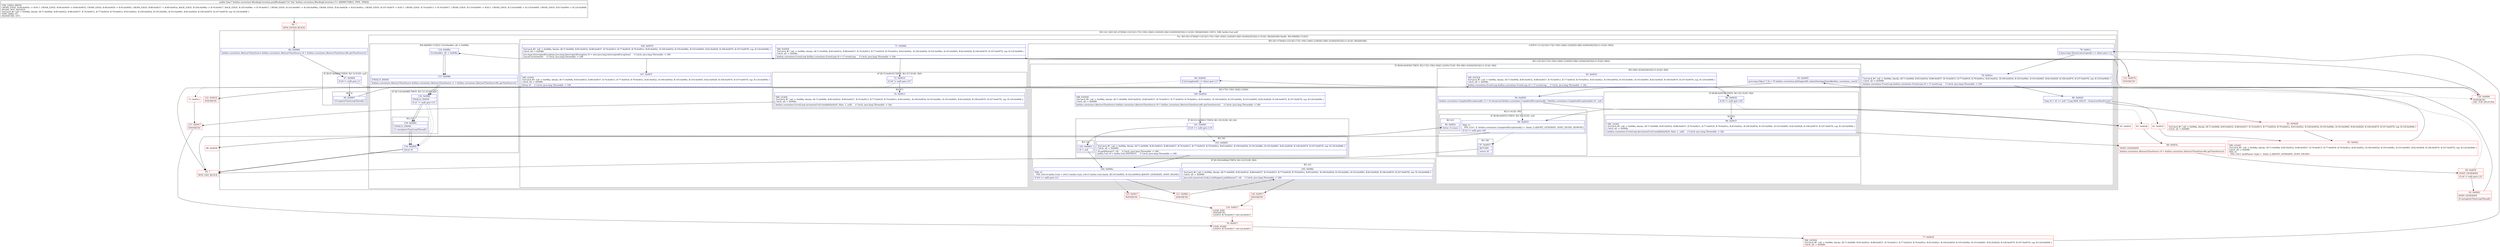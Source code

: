 digraph "CFG forkotlinx.coroutines.BlockingCoroutine.joinBlocking()Ljava\/lang\/Object;" {
subgraph cluster_Region_2127937437 {
label = "R(3:1|(1:3)|(5:5|(1:47)(0)|(3:12|13|(3:17|(1:19)(1:26)|(1:22)(0))(5:28|(1:42)(0)|34|35|(2:(1:41)|(1:38))))|45|46)) | DECL_VAR: kotlin.Unit null\l";
node [shape=record,color=blue];
Node_66 [shape=record,label="{66\:\ 0x0000|kotlinx.coroutines.AbstractTimeSource kotlinx.coroutines.AbstractTimeSource r0 = kotlinx.coroutines.AbstractTimeSourceKt.getTimeSource()\l}"];
subgraph cluster_IfRegion_1978685223 {
label = "IF [B:67:0x0004] THEN: R(1:3) ELSE: null";
node [shape=record,color=blue];
Node_67 [shape=record,label="{67\:\ 0x0004|if (r0 != null) goto L3\l}"];
subgraph cluster_Region_1478851541 {
label = "R(1:3)";
node [shape=record,color=blue];
Node_69 [shape=record,label="{69\:\ 0x0007|r0.registerTimeLoopThread()\l}"];
}
}
subgraph cluster_TryCatchRegion_795101113 {
label = "Try: R(5:5|(1:47)(0)|(3:12|13|(3:17|(1:19)(1:26)|(1:22)(0))(5:28|(1:42)(0)|34|35|(2:(1:41)|(1:38))))|45|46) finally: R(4:48|49|(1:51)|52)";
node [shape=record,color=blue];
subgraph cluster_Region_1894695131 {
label = "R(5:5|(1:47)(0)|(3:12|13|(3:17|(1:19)(1:26)|(1:22)(0))(5:28|(1:42)(0)|34|35|(2:(1:41)|(1:38))))|45|46)";
node [shape=record,color=blue];
Node_71 [shape=record,label="{71\:\ 0x000b|TRY_ENTER\lTryCatch #1 \{all \-\> 0x008a, blocks: (B:71:0x000b, B:85:0x0032, B:88:0x0037, B:74:0x0013, B:77:0x0018, B:79:0x001e, B:83:0x002c, B:100:0x005d, B:105:0x006c, B:103:0x0065, B:82:0x0028, B:106:0x0070, B:107:0x007f), top: B:120:0x000b \}\lCatch: all \-\> 0x008a\l|kotlinx.coroutines.EventLoop kotlinx.coroutines.EventLoop r0 = r7.eventLoop     \/\/ Catch: java.lang.Throwable \-\> L8a\l}"];
subgraph cluster_IfRegion_1110238400 {
label = "IF [B:72:0x0010] THEN: R(1:47) ELSE: R(0)";
node [shape=record,color=blue];
Node_72 [shape=record,label="{72\:\ 0x0010|if (r0 != null) goto L47\l}"];
subgraph cluster_Region_1883629351 {
label = "R(1:47)";
node [shape=record,color=blue];
Node_74 [shape=record,label="{74\:\ 0x0013|TRY_LEAVE\lTryCatch #1 \{all \-\> 0x008a, blocks: (B:71:0x000b, B:85:0x0032, B:88:0x0037, B:74:0x0013, B:77:0x0018, B:79:0x001e, B:83:0x002c, B:100:0x005d, B:105:0x006c, B:103:0x0065, B:82:0x0028, B:106:0x0070, B:107:0x007f), top: B:120:0x000b \}\lCatch: all \-\> 0x008a\l|kotlinx.coroutines.EventLoop.incrementUseCount$default(r0, false, 1, null)     \/\/ Catch: java.lang.Throwable \-\> L8a\l}"];
}
subgraph cluster_Region_1822308918 {
label = "R(0)";
node [shape=record,color=blue];
}
}
subgraph cluster_LoopRegion_149871685 {
label = "LOOP:0: (3:12|13|(3:17|(1:19)(1:26)|(1:22)(0))(5:28|(1:42)(0)|34|35|(2:(1:41)|(1:38))))";
node [shape=record,color=blue];
Node_78 [shape=record,label="{78\:\ 0x001c|if (java.lang.Thread.interrupted() == false) goto L12\l}"];
subgraph cluster_Region_1154628222 {
label = "R(3:12|13|(3:17|(1:19)(1:26)|(1:22)(0))(5:28|(1:42)(0)|34|35|(2:(1:41)|(1:38))))";
node [shape=record,color=blue];
Node_79 [shape=record,label="{79\:\ 0x001e|TryCatch #1 \{all \-\> 0x008a, blocks: (B:71:0x000b, B:85:0x0032, B:88:0x0037, B:74:0x0013, B:77:0x0018, B:79:0x001e, B:83:0x002c, B:100:0x005d, B:105:0x006c, B:103:0x0065, B:82:0x0028, B:106:0x0070, B:107:0x007f), top: B:120:0x000b \}\lCatch: all \-\> 0x0080\l|kotlinx.coroutines.EventLoop kotlinx.coroutines.EventLoop r0 = r7.eventLoop     \/\/ Catch: java.lang.Throwable \-\> L80\l}"];
Node_80 [shape=record,label="{80\:\ 0x0020|long r4 = r0 == null ? Long.MAX_VALUE : r0.processNextEvent()\l}"];
subgraph cluster_IfRegion_93305903 {
label = "IF [B:84:0x0030] THEN: R(3:17|(1:19)(1:26)|(1:22)(0)) ELSE: R(5:28|(1:42)(0)|34|35|(2:(1:41)|(1:38)))";
node [shape=record,color=blue];
Node_84 [shape=record,label="{84\:\ 0x0030|if (isCompleted() == false) goto L17\l}"];
subgraph cluster_Region_1707124704 {
label = "R(3:17|(1:19)(1:26)|(1:22)(0))";
node [shape=record,color=blue];
Node_100 [shape=record,label="{100\:\ 0x005d|TRY_ENTER\lTryCatch #1 \{all \-\> 0x008a, blocks: (B:71:0x000b, B:85:0x0032, B:88:0x0037, B:74:0x0013, B:77:0x0018, B:79:0x001e, B:83:0x002c, B:100:0x005d, B:105:0x006c, B:103:0x0065, B:82:0x0028, B:106:0x0070, B:107:0x007f), top: B:120:0x000b \}\lCatch: all \-\> 0x0080\l|kotlinx.coroutines.AbstractTimeSource kotlinx.coroutines.AbstractTimeSource r0 = kotlinx.coroutines.AbstractTimeSourceKt.getTimeSource()     \/\/ Catch: java.lang.Throwable \-\> L80\l}"];
subgraph cluster_IfRegion_1204762521 {
label = "IF [B:101:0x0061] THEN: R(1:19) ELSE: R(1:26)";
node [shape=record,color=blue];
Node_101 [shape=record,label="{101\:\ 0x0061|if (r0 == null) goto L19\l}"];
subgraph cluster_Region_1772114047 {
label = "R(1:19)";
node [shape=record,color=blue];
Node_102 [shape=record,label="{102\:\ 0x0063|r0 = null\l}"];
}
subgraph cluster_Region_1111282215 {
label = "R(1:26)";
node [shape=record,color=blue];
Node_103 [shape=record,label="{103\:\ 0x0065|TryCatch #1 \{all \-\> 0x008a, blocks: (B:71:0x000b, B:85:0x0032, B:88:0x0037, B:74:0x0013, B:77:0x0018, B:79:0x001e, B:83:0x002c, B:100:0x005d, B:105:0x006c, B:103:0x0065, B:82:0x0028, B:106:0x0070, B:107:0x007f), top: B:120:0x000b \}\lCatch: all \-\> 0x0080\l|r0.parkNanos(r7, r4)     \/\/ Catch: java.lang.Throwable \-\> L80\lkotlin.Unit r0 = kotlin.Unit.INSTANCE     \/\/ Catch: java.lang.Throwable \-\> L80\l}"];
}
}
subgraph cluster_IfRegion_148597416 {
label = "IF [B:104:0x006a] THEN: R(1:22) ELSE: R(0)";
node [shape=record,color=blue];
Node_104 [shape=record,label="{104\:\ 0x006a|PHI: r0 \l  PHI: (r0v14 kotlin.Unit) = (r0v13 kotlin.Unit), (r0v15 kotlin.Unit) binds: [B:103:0x0065, B:102:0x0063] A[DONT_GENERATE, DONT_INLINE]\l|if (r0 == null) goto L21\l}"];
subgraph cluster_Region_1737696324 {
label = "R(1:22)";
node [shape=record,color=blue];
Node_105 [shape=record,label="{105\:\ 0x006c|TryCatch #1 \{all \-\> 0x008a, blocks: (B:71:0x000b, B:85:0x0032, B:88:0x0037, B:74:0x0013, B:77:0x0018, B:79:0x001e, B:83:0x002c, B:100:0x005d, B:105:0x006c, B:103:0x0065, B:82:0x0028, B:106:0x0070, B:107:0x007f), top: B:120:0x000b \}\lCatch: all \-\> 0x0080\l|java.util.concurrent.locks.LockSupport.parkNanos(r7, r4)     \/\/ Catch: java.lang.Throwable \-\> L80\l}"];
}
subgraph cluster_Region_361344527 {
label = "R(0)";
node [shape=record,color=blue];
}
}
}
subgraph cluster_Region_951094094 {
label = "R(5:28|(1:42)(0)|34|35|(2:(1:41)|(1:38)))";
node [shape=record,color=blue];
Node_85 [shape=record,label="{85\:\ 0x0032|TRY_ENTER\lTryCatch #1 \{all \-\> 0x008a, blocks: (B:71:0x000b, B:85:0x0032, B:88:0x0037, B:74:0x0013, B:77:0x0018, B:79:0x001e, B:83:0x002c, B:100:0x005d, B:105:0x006c, B:103:0x0065, B:82:0x0028, B:106:0x0070, B:107:0x007f), top: B:120:0x000b \}\lCatch: all \-\> 0x008a\l|kotlinx.coroutines.EventLoop kotlinx.coroutines.EventLoop r0 = r7.eventLoop     \/\/ Catch: java.lang.Throwable \-\> L8a\l}"];
subgraph cluster_IfRegion_1843677164 {
label = "IF [B:86:0x0034] THEN: R(1:42) ELSE: R(0)";
node [shape=record,color=blue];
Node_86 [shape=record,label="{86\:\ 0x0034|if (r0 != null) goto L42\l}"];
subgraph cluster_Region_1231883677 {
label = "R(1:42)";
node [shape=record,color=blue];
Node_88 [shape=record,label="{88\:\ 0x0037|TRY_LEAVE\lTryCatch #1 \{all \-\> 0x008a, blocks: (B:71:0x000b, B:85:0x0032, B:88:0x0037, B:74:0x0013, B:77:0x0018, B:79:0x001e, B:83:0x002c, B:100:0x005d, B:105:0x006c, B:103:0x0065, B:82:0x0028, B:106:0x0070, B:107:0x007f), top: B:120:0x000b \}\lCatch: all \-\> 0x008a\l|kotlinx.coroutines.EventLoop.decrementUseCount$default(r0, false, 1, null)     \/\/ Catch: java.lang.Throwable \-\> L8a\l}"];
}
subgraph cluster_Region_1803244559 {
label = "R(0)";
node [shape=record,color=blue];
}
}
Node_93 [shape=record,label="{93\:\ 0x0045|java.lang.Object T r0 = (T) kotlinx.coroutines.JobSupportKt.unboxState(getState$kotlinx_coroutines_core())\l}"];
Node_94 [shape=record,label="{94\:\ 0x0050|kotlinx.coroutines.CompletedExceptionally r3 = r0 instanceof kotlinx.coroutines.CompletedExceptionally ? (kotlinx.coroutines.CompletedExceptionally) r0 : null\l}"];
subgraph cluster_Region_325968779 {
label = "R(2:(1:41)|(1:38))";
node [shape=record,color=blue];
subgraph cluster_IfRegion_192198305 {
label = "IF [B:96:0x0055] THEN: R(1:41) ELSE: null";
node [shape=record,color=blue];
Node_96 [shape=record,label="{96\:\ 0x0055|PHI: r3 \l  PHI: (r3v1 'it' kotlinx.coroutines.CompletedExceptionally) =  binds: [] A[DONT_GENERATE, DONT_INLINE, REMOVE]\l|if (r3 != null) goto L40\l}"];
subgraph cluster_Region_1155549956 {
label = "R(1:41)";
node [shape=record,color=blue];
Node_99 [shape=record,label="{99\:\ 0x005c|throw r3.cause\l}"];
}
}
subgraph cluster_Region_925020656 {
label = "R(1:38)";
node [shape=record,color=blue];
Node_97 [shape=record,label="{97\:\ 0x0057|RETURN\l|return r0\l}"];
}
}
}
}
}
}
Node_106 [shape=record,label="{106\:\ 0x0070|TryCatch #1 \{all \-\> 0x008a, blocks: (B:71:0x000b, B:85:0x0032, B:88:0x0037, B:74:0x0013, B:77:0x0018, B:79:0x001e, B:83:0x002c, B:100:0x005d, B:105:0x006c, B:103:0x0065, B:82:0x0028, B:106:0x0070, B:107:0x007f), top: B:120:0x000b \}\lCatch: all \-\> 0x0080\l|java.lang.InterruptedException java.lang.InterruptedException r0 = new java.lang.InterruptedException()     \/\/ Catch: java.lang.Throwable \-\> L80\lcancelCoroutine(r0)     \/\/ Catch: java.lang.Throwable \-\> L80\l}"];
Node_107 [shape=record,label="{107\:\ 0x007f|TRY_LEAVE\lTryCatch #1 \{all \-\> 0x008a, blocks: (B:71:0x000b, B:85:0x0032, B:88:0x0037, B:74:0x0013, B:77:0x0018, B:79:0x001e, B:83:0x002c, B:100:0x005d, B:105:0x006c, B:103:0x0065, B:82:0x0028, B:106:0x0070, B:107:0x007f), top: B:120:0x000b \}\lCatch: all \-\> 0x0080\l|throw r0     \/\/ Catch: java.lang.Throwable \-\> L80\l}"];
}
subgraph cluster_Region_664975964 {
label = "R(4:48|49|(1:51)|52) | ExcHandler: all \-\> 0x008a\l";
node [shape=record,color=blue];
Node_114 [shape=record,label="{114\:\ 0x008a|ExcHandler: all \-\> 0x008a\l}"];
Node_115 [shape=record,label="{115\:\ 0x008b|FINALLY_INSNS\l|kotlinx.coroutines.AbstractTimeSource kotlinx.coroutines.AbstractTimeSource r1 = kotlinx.coroutines.AbstractTimeSourceKt.getTimeSource()\l}"];
subgraph cluster_IfRegion_1951977570 {
label = "IF [B:116:0x008f] THEN: R(1:51) ELSE: null";
node [shape=record,color=blue];
Node_116 [shape=record,label="{116\:\ 0x008f|FINALLY_INSNS\l|if (r1 != null) goto L51\l}"];
subgraph cluster_Region_65468577 {
label = "R(1:51)";
node [shape=record,color=blue];
Node_118 [shape=record,label="{118\:\ 0x0092|FINALLY_INSNS\l|r1.unregisterTimeLoopThread()\l}"];
}
}
Node_119 [shape=record,label="{119\:\ 0x0095|throw r0\l}"];
}
}
}
subgraph cluster_Region_664975964 {
label = "R(4:48|49|(1:51)|52) | ExcHandler: all \-\> 0x008a\l";
node [shape=record,color=blue];
Node_114 [shape=record,label="{114\:\ 0x008a|ExcHandler: all \-\> 0x008a\l}"];
Node_115 [shape=record,label="{115\:\ 0x008b|FINALLY_INSNS\l|kotlinx.coroutines.AbstractTimeSource kotlinx.coroutines.AbstractTimeSource r1 = kotlinx.coroutines.AbstractTimeSourceKt.getTimeSource()\l}"];
subgraph cluster_IfRegion_1951977570 {
label = "IF [B:116:0x008f] THEN: R(1:51) ELSE: null";
node [shape=record,color=blue];
Node_116 [shape=record,label="{116\:\ 0x008f|FINALLY_INSNS\l|if (r1 != null) goto L51\l}"];
subgraph cluster_Region_65468577 {
label = "R(1:51)";
node [shape=record,color=blue];
Node_118 [shape=record,label="{118\:\ 0x0092|FINALLY_INSNS\l|r1.unregisterTimeLoopThread()\l}"];
}
}
Node_119 [shape=record,label="{119\:\ 0x0095|throw r0\l}"];
}
Node_64 [shape=record,color=red,label="{64\:\ ?|MTH_ENTER_BLOCK\l}"];
Node_120 [shape=record,color=red,label="{120\:\ 0x000b|SYNTHETIC\lEXC_TOP_SPLITTER\l}"];
Node_73 [shape=record,color=red,label="{73\:\ 0x0012}"];
Node_127 [shape=record,color=red,label="{127\:\ 0x0017|SYNTHETIC\l}"];
Node_76 [shape=record,color=red,label="{76\:\ 0x0017|LOOP_START\lLOOP:0: B:76:0x0017\-\>B:124:0x0017\l}"];
Node_77 [shape=record,color=red,label="{77\:\ 0x0018|TRY_ENTER\lTryCatch #1 \{all \-\> 0x008a, blocks: (B:71:0x000b, B:85:0x0032, B:88:0x0037, B:74:0x0013, B:77:0x0018, B:79:0x001e, B:83:0x002c, B:100:0x005d, B:105:0x006c, B:103:0x0065, B:82:0x0028, B:106:0x0070, B:107:0x007f), top: B:120:0x000b \}\lCatch: all \-\> 0x0080\l}"];
Node_81 [shape=record,color=red,label="{81\:\ 0x0022}"];
Node_83 [shape=record,color=red,label="{83\:\ 0x002c|TRY_LEAVE\lTryCatch #1 \{all \-\> 0x008a, blocks: (B:71:0x000b, B:85:0x0032, B:88:0x0037, B:74:0x0013, B:77:0x0018, B:79:0x001e, B:83:0x002c, B:100:0x005d, B:105:0x006c, B:103:0x0065, B:82:0x0028, B:106:0x0070, B:107:0x007f), top: B:120:0x000b \}\lCatch: all \-\> 0x0080\lPHI: r4 \l  PHI: (r4v2 'parkNanos' long) =  binds: [] A[DONT_GENERATE, DONT_INLINE]\l}"];
Node_121 [shape=record,color=red,label="{121\:\ 0x006c|SYNTHETIC\l}"];
Node_126 [shape=record,color=red,label="{126\:\ 0x0017|SYNTHETIC\l}"];
Node_124 [shape=record,color=red,label="{124\:\ 0x0017|LOOP_END\lSYNTHETIC\lLOOP:0: B:76:0x0017\-\>B:124:0x0017\l}"];
Node_125 [shape=record,color=red,label="{125\:\ 0x0017|SYNTHETIC\l}"];
Node_122 [shape=record,color=red,label="{122\:\ 0x0032|SYNTHETIC\l}"];
Node_87 [shape=record,color=red,label="{87\:\ 0x0036}"];
Node_89 [shape=record,color=red,label="{89\:\ 0x003a|DONT_GENERATE\l|kotlinx.coroutines.AbstractTimeSource r0 = kotlinx.coroutines.AbstractTimeSourceKt.getTimeSource()\l}"];
Node_90 [shape=record,color=red,label="{90\:\ 0x003f|DONT_GENERATE\l|if (r0 != null) goto L33\l}"];
Node_92 [shape=record,color=red,label="{92\:\ 0x0042|DONT_GENERATE\l|r0.unregisterTimeLoopThread()\l}"];
Node_95 [shape=record,color=red,label="{95\:\ 0x0052}"];
Node_65 [shape=record,color=red,label="{65\:\ ?|MTH_EXIT_BLOCK\l}"];
Node_98 [shape=record,color=red,label="{98\:\ 0x0058}"];
Node_82 [shape=record,color=red,label="{82\:\ 0x0028|TryCatch #1 \{all \-\> 0x008a, blocks: (B:71:0x000b, B:85:0x0032, B:88:0x0037, B:74:0x0013, B:77:0x0018, B:79:0x001e, B:83:0x002c, B:100:0x005d, B:105:0x006c, B:103:0x0065, B:82:0x0028, B:106:0x0070, B:107:0x007f), top: B:120:0x000b \}\lCatch: all \-\> 0x0080\l}"];
Node_123 [shape=record,color=red,label="{123\:\ 0x0070|SYNTHETIC\l}"];
MethodNode[shape=record,label="{public final T kotlinx.coroutines.BlockingCoroutine.joinBlocking((r7v0 'this' kotlinx.coroutines.BlockingCoroutine\<T\> A[IMMUTABLE_TYPE, THIS]))  | USE_LINES_HINTS\lCROSS_EDGE: B:99:0x005c \-\> B:65:?, CROSS_EDGE: B:94:0x0050 \-\> B:96:0x0055, CROSS_EDGE: B:90:0x003f \-\> B:93:0x0045, CROSS_EDGE: B:88:0x0037 \-\> B:89:0x003a, BACK_EDGE: B:104:0x006a \-\> B:76:0x0017, BACK_EDGE: B:105:0x006c \-\> B:76:0x0017, CROSS_EDGE: B:103:0x0065 \-\> B:104:0x006a, CROSS_EDGE: B:82:0x0028 \-\> B:83:0x002c, CROSS_EDGE: B:107:0x007f \-\> B:65:?, CROSS_EDGE: B:74:0x0013 \-\> B:76:0x0017, CROSS_EDGE: B:119:0x0095 \-\> B:65:?, CROSS_EDGE: B:116:0x008f \-\> B:119:0x0095, CROSS_EDGE: B:67:0x0004 \-\> B:120:0x000b\lINLINE_NOT_NEEDED\lTryCatch #1 \{all \-\> 0x008a, blocks: (B:71:0x000b, B:85:0x0032, B:88:0x0037, B:74:0x0013, B:77:0x0018, B:79:0x001e, B:83:0x002c, B:100:0x005d, B:105:0x006c, B:103:0x0065, B:82:0x0028, B:106:0x0070, B:107:0x007f), top: B:120:0x000b \}\lTYPE_VARS: [T]\lSIGNATURE: ()TT;\l}"];
MethodNode -> Node_64;Node_66 -> Node_67;
Node_67 -> Node_69;
Node_67 -> Node_120[style=dashed];
Node_69 -> Node_120;
Node_71 -> Node_72;
Node_72 -> Node_73[style=dashed];
Node_72 -> Node_74;
Node_74 -> Node_127;
Node_78 -> Node_79;
Node_78 -> Node_123[style=dashed];
Node_79 -> Node_80;
Node_80 -> Node_81;
Node_80 -> Node_82;
Node_84 -> Node_100;
Node_84 -> Node_122[style=dashed];
Node_100 -> Node_101;
Node_101 -> Node_102;
Node_101 -> Node_103[style=dashed];
Node_102 -> Node_104;
Node_103 -> Node_104;
Node_104 -> Node_121;
Node_104 -> Node_125[style=dashed];
Node_105 -> Node_126;
Node_85 -> Node_86;
Node_86 -> Node_87[style=dashed];
Node_86 -> Node_88;
Node_88 -> Node_89;
Node_93 -> Node_94;
Node_94 -> Node_95;
Node_94 -> Node_96;
Node_96 -> Node_97[style=dashed];
Node_96 -> Node_98;
Node_99 -> Node_65;
Node_97 -> Node_65;
Node_106 -> Node_107;
Node_107 -> Node_65;
Node_114 -> Node_115;
Node_115 -> Node_116;
Node_116 -> Node_118;
Node_116 -> Node_119[style=dashed];
Node_118 -> Node_119;
Node_119 -> Node_65;
Node_114 -> Node_115;
Node_115 -> Node_116;
Node_116 -> Node_118;
Node_116 -> Node_119[style=dashed];
Node_118 -> Node_119;
Node_119 -> Node_65;
Node_64 -> Node_66;
Node_120 -> Node_71;
Node_120 -> Node_114;
Node_73 -> Node_127;
Node_127 -> Node_76;
Node_76 -> Node_77;
Node_77 -> Node_78;
Node_81 -> Node_83;
Node_83 -> Node_84;
Node_121 -> Node_105;
Node_126 -> Node_124;
Node_124 -> Node_76;
Node_125 -> Node_124;
Node_122 -> Node_85;
Node_87 -> Node_89;
Node_89 -> Node_90;
Node_90 -> Node_92;
Node_90 -> Node_93[style=dashed];
Node_92 -> Node_93;
Node_95 -> Node_96;
Node_98 -> Node_99;
Node_82 -> Node_83;
Node_123 -> Node_106;
}

